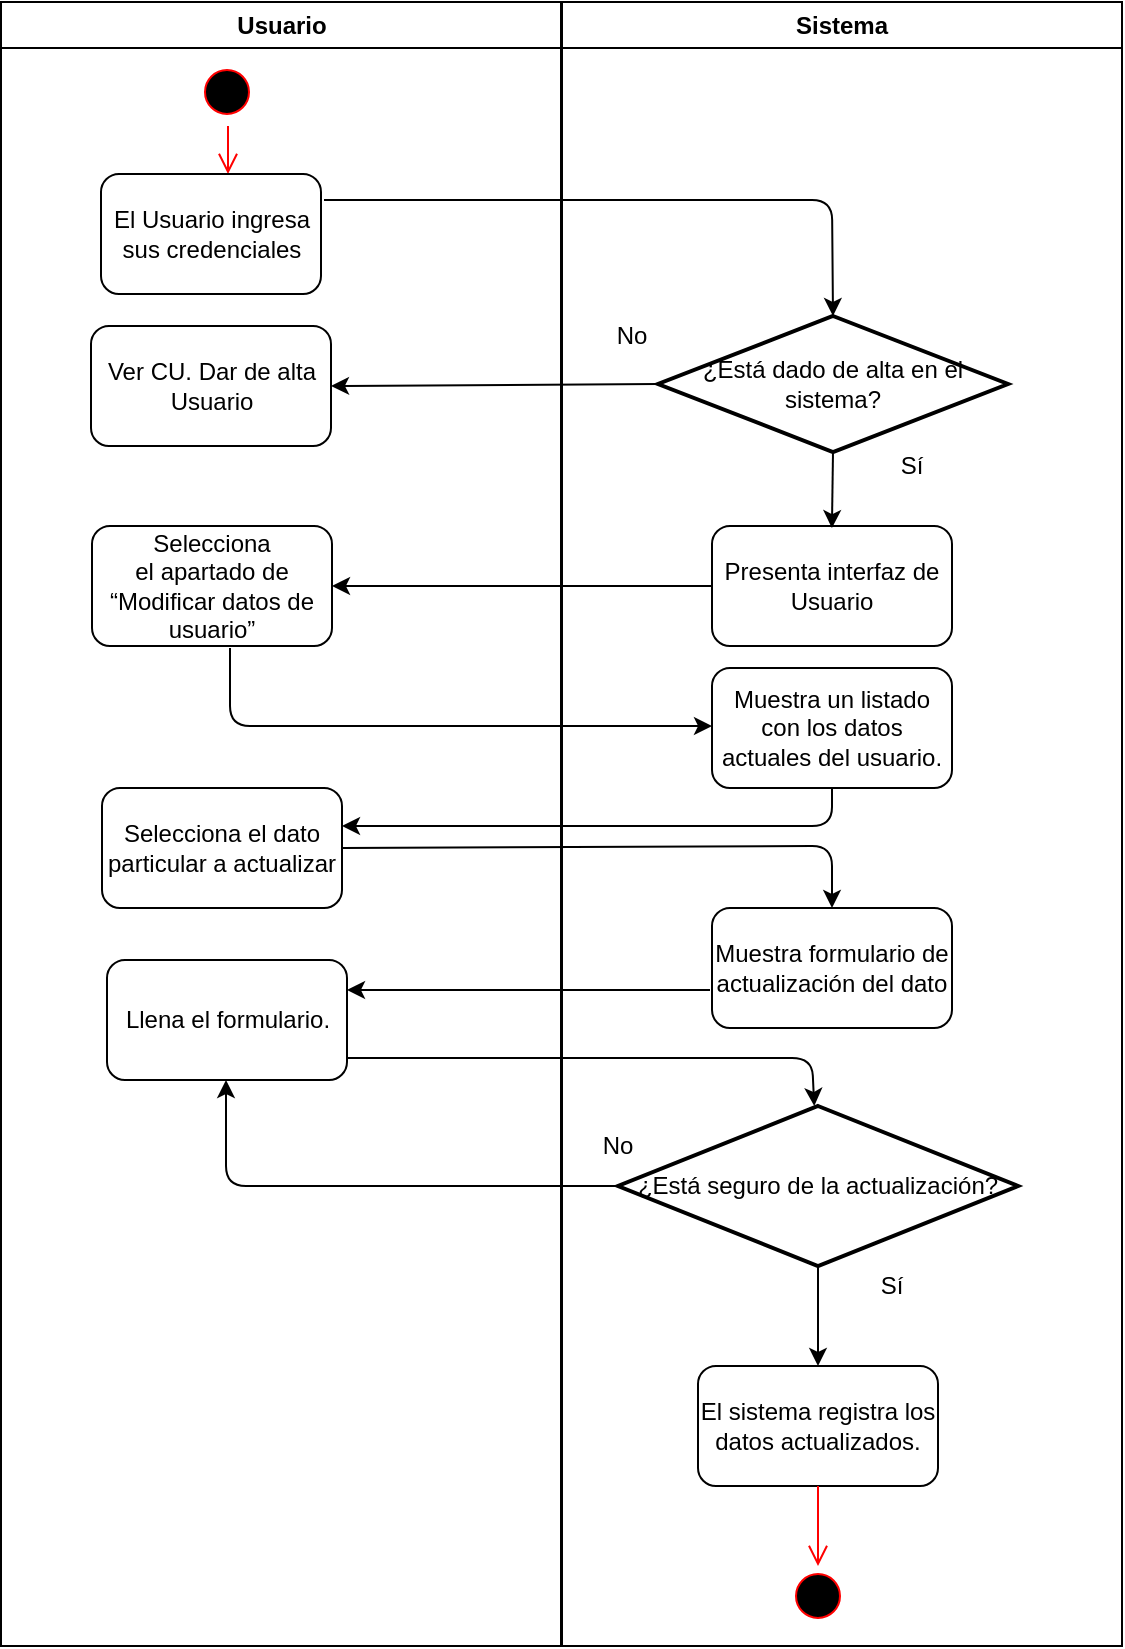 <mxfile version="13.2.4" type="device" pages="2"><diagram name="Page-1" id="e7e014a7-5840-1c2e-5031-d8a46d1fe8dd"><mxGraphModel dx="1422" dy="825" grid="1" gridSize="10" guides="1" tooltips="1" connect="1" arrows="1" fold="1" page="1" pageScale="1" pageWidth="1169" pageHeight="826" background="#ffffff" math="0" shadow="0"><root><mxCell id="0"/><mxCell id="1" parent="0"/><mxCell id="2" value="Usuario" style="swimlane;whiteSpace=wrap" parent="1" vertex="1"><mxGeometry x="164.5" y="128" width="280" height="822" as="geometry"/></mxCell><mxCell id="5" value="" style="ellipse;shape=startState;fillColor=#000000;strokeColor=#ff0000;" parent="2" vertex="1"><mxGeometry x="98" y="30" width="30" height="30" as="geometry"/></mxCell><mxCell id="6" value="" style="edgeStyle=elbowEdgeStyle;elbow=horizontal;verticalAlign=bottom;endArrow=open;endSize=8;strokeColor=#FF0000;endFill=1;rounded=0;entryX=0.577;entryY=0;entryDx=0;entryDy=0;entryPerimeter=0;" parent="2" target="1JHVp1X5GHlJm4Sq1tFo-44" edge="1"><mxGeometry x="100" y="40" as="geometry"><mxPoint x="115.5" y="110" as="targetPoint"/><mxPoint x="113.5" y="62" as="sourcePoint"/></mxGeometry></mxCell><mxCell id="1JHVp1X5GHlJm4Sq1tFo-44" value="El Usuario ingresa sus credenciales" style="rounded=1;whiteSpace=wrap;html=1;" parent="2" vertex="1"><mxGeometry x="50" y="86" width="110" height="60" as="geometry"/></mxCell><mxCell id="uog0ZW5vbKe_Tsh78LHM-7" value="Ver CU. Dar de alta Usuario" style="rounded=1;whiteSpace=wrap;html=1;" vertex="1" parent="2"><mxGeometry x="45" y="162" width="120" height="60" as="geometry"/></mxCell><mxCell id="uog0ZW5vbKe_Tsh78LHM-13" value="Selecciona el&amp;nbsp;&lt;span style=&quot;font-family: &amp;#34;arial&amp;#34; ; text-align: left ; background-color: rgb(255 , 255 , 255)&quot;&gt;apartado de “Modificar datos de usuario”&lt;/span&gt;" style="rounded=1;whiteSpace=wrap;html=1;" vertex="1" parent="2"><mxGeometry x="45.5" y="262" width="120" height="60" as="geometry"/></mxCell><mxCell id="uog0ZW5vbKe_Tsh78LHM-17" value="&lt;span style=&quot;font-family: &amp;#34;arial&amp;#34; ; text-align: left ; background-color: rgb(255 , 255 , 255)&quot;&gt;Selecciona el dato particular a actualizar&lt;/span&gt;" style="rounded=1;whiteSpace=wrap;html=1;" vertex="1" parent="2"><mxGeometry x="50.5" y="393" width="120" height="60" as="geometry"/></mxCell><mxCell id="uog0ZW5vbKe_Tsh78LHM-20" value="&lt;span style=&quot;font-family: &amp;#34;arial&amp;#34; ; text-align: left ; background-color: rgb(255 , 255 , 255)&quot;&gt;Llena el formulario.&lt;/span&gt;" style="rounded=1;whiteSpace=wrap;html=1;" vertex="1" parent="2"><mxGeometry x="53" y="479" width="120" height="60" as="geometry"/></mxCell><mxCell id="4" value="Sistema" style="swimlane;whiteSpace=wrap" parent="1" vertex="1"><mxGeometry x="445" y="128" width="280" height="822" as="geometry"/></mxCell><mxCell id="uog0ZW5vbKe_Tsh78LHM-6" value="¿Está dado de alta en el sistema?" style="strokeWidth=2;html=1;shape=mxgraph.flowchart.decision;whiteSpace=wrap;" vertex="1" parent="4"><mxGeometry x="48" y="157" width="175" height="68" as="geometry"/></mxCell><mxCell id="uog0ZW5vbKe_Tsh78LHM-9" value="No" style="text;html=1;strokeColor=none;fillColor=none;align=center;verticalAlign=middle;whiteSpace=wrap;rounded=0;" vertex="1" parent="4"><mxGeometry x="15" y="157" width="40" height="20" as="geometry"/></mxCell><mxCell id="uog0ZW5vbKe_Tsh78LHM-10" value="Sí" style="text;html=1;strokeColor=none;fillColor=none;align=center;verticalAlign=middle;whiteSpace=wrap;rounded=0;" vertex="1" parent="4"><mxGeometry x="155" y="222" width="40" height="20" as="geometry"/></mxCell><mxCell id="uog0ZW5vbKe_Tsh78LHM-11" value="Presenta interfaz de Usuario" style="rounded=1;whiteSpace=wrap;html=1;" vertex="1" parent="4"><mxGeometry x="75" y="262" width="120" height="60" as="geometry"/></mxCell><mxCell id="uog0ZW5vbKe_Tsh78LHM-12" value="" style="endArrow=classic;html=1;entryX=0.433;entryY=0.017;entryDx=0;entryDy=0;entryPerimeter=0;exitX=0.5;exitY=1;exitDx=0;exitDy=0;exitPerimeter=0;" edge="1" parent="4" source="uog0ZW5vbKe_Tsh78LHM-6"><mxGeometry width="50" height="50" relative="1" as="geometry"><mxPoint x="135" y="232" as="sourcePoint"/><mxPoint x="134.96" y="263.02" as="targetPoint"/></mxGeometry></mxCell><mxCell id="uog0ZW5vbKe_Tsh78LHM-15" value="&lt;span style=&quot;font-family: &amp;#34;arial&amp;#34; ; text-align: left ; background-color: rgb(255 , 255 , 255)&quot;&gt;Muestra un listado con los datos actuales del usuario.&lt;/span&gt;" style="rounded=1;whiteSpace=wrap;html=1;" vertex="1" parent="4"><mxGeometry x="75" y="333" width="120" height="60" as="geometry"/></mxCell><mxCell id="uog0ZW5vbKe_Tsh78LHM-19" value="&lt;span style=&quot;font-family: &amp;#34;arial&amp;#34; ; text-align: left ; background-color: rgb(255 , 255 , 255)&quot;&gt;Muestra formulario de actualización del dato&lt;/span&gt;" style="rounded=1;whiteSpace=wrap;html=1;" vertex="1" parent="4"><mxGeometry x="75" y="453" width="120" height="60" as="geometry"/></mxCell><mxCell id="uog0ZW5vbKe_Tsh78LHM-21" value="¿Está seguro de la actualización?" style="strokeWidth=2;html=1;shape=mxgraph.flowchart.decision;whiteSpace=wrap;" vertex="1" parent="4"><mxGeometry x="28" y="552" width="200" height="80" as="geometry"/></mxCell><mxCell id="uog0ZW5vbKe_Tsh78LHM-27" value="No" style="text;html=1;strokeColor=none;fillColor=none;align=center;verticalAlign=middle;whiteSpace=wrap;rounded=0;" vertex="1" parent="4"><mxGeometry x="8" y="562" width="40" height="20" as="geometry"/></mxCell><mxCell id="uog0ZW5vbKe_Tsh78LHM-28" value="Sí" style="text;html=1;strokeColor=none;fillColor=none;align=center;verticalAlign=middle;whiteSpace=wrap;rounded=0;" vertex="1" parent="4"><mxGeometry x="145" y="632" width="40" height="20" as="geometry"/></mxCell><mxCell id="uog0ZW5vbKe_Tsh78LHM-33" value="&lt;span style=&quot;font-family: &amp;#34;arial&amp;#34; ; text-align: left ; background-color: rgb(255 , 255 , 255)&quot;&gt; El sistema registra los datos actualizados.&lt;/span&gt;" style="rounded=1;whiteSpace=wrap;html=1;" vertex="1" parent="4"><mxGeometry x="68" y="682" width="120" height="60" as="geometry"/></mxCell><mxCell id="uog0ZW5vbKe_Tsh78LHM-34" value="" style="endArrow=classic;html=1;" edge="1" parent="4" source="uog0ZW5vbKe_Tsh78LHM-21" target="uog0ZW5vbKe_Tsh78LHM-33"><mxGeometry width="50" height="50" relative="1" as="geometry"><mxPoint x="115" y="432" as="sourcePoint"/><mxPoint x="165" y="382" as="targetPoint"/></mxGeometry></mxCell><mxCell id="uog0ZW5vbKe_Tsh78LHM-40" value="" style="ellipse;shape=startState;fillColor=#000000;strokeColor=#ff0000;" vertex="1" parent="4"><mxGeometry x="113" y="782" width="30" height="30" as="geometry"/></mxCell><mxCell id="1JHVp1X5GHlJm4Sq1tFo-46" value="" style="endArrow=classic;html=1;entryX=0.5;entryY=0;entryDx=0;entryDy=0;entryPerimeter=0;" parent="1" target="uog0ZW5vbKe_Tsh78LHM-6" edge="1"><mxGeometry width="50" height="50" relative="1" as="geometry"><mxPoint x="326" y="227" as="sourcePoint"/><mxPoint x="840" y="227" as="targetPoint"/><Array as="points"><mxPoint x="580" y="227"/></Array></mxGeometry></mxCell><mxCell id="uog0ZW5vbKe_Tsh78LHM-8" value="" style="endArrow=classic;html=1;entryX=1;entryY=0.5;entryDx=0;entryDy=0;exitX=0;exitY=0.5;exitDx=0;exitDy=0;exitPerimeter=0;" edge="1" parent="1" source="uog0ZW5vbKe_Tsh78LHM-6" target="uog0ZW5vbKe_Tsh78LHM-7"><mxGeometry width="50" height="50" relative="1" as="geometry"><mxPoint x="490" y="320" as="sourcePoint"/><mxPoint x="630" y="410" as="targetPoint"/></mxGeometry></mxCell><mxCell id="uog0ZW5vbKe_Tsh78LHM-14" value="" style="endArrow=classic;html=1;entryX=1;entryY=0.5;entryDx=0;entryDy=0;" edge="1" parent="1" source="uog0ZW5vbKe_Tsh78LHM-11" target="uog0ZW5vbKe_Tsh78LHM-13"><mxGeometry width="50" height="50" relative="1" as="geometry"><mxPoint x="580" y="460" as="sourcePoint"/><mxPoint x="630" y="410" as="targetPoint"/></mxGeometry></mxCell><mxCell id="uog0ZW5vbKe_Tsh78LHM-16" value="" style="endArrow=classic;html=1;exitX=0.575;exitY=1.017;exitDx=0;exitDy=0;exitPerimeter=0;" edge="1" parent="1" source="uog0ZW5vbKe_Tsh78LHM-13"><mxGeometry width="50" height="50" relative="1" as="geometry"><mxPoint x="280" y="520" as="sourcePoint"/><mxPoint x="520" y="490" as="targetPoint"/><Array as="points"><mxPoint x="279" y="490"/></Array></mxGeometry></mxCell><mxCell id="uog0ZW5vbKe_Tsh78LHM-18" value="" style="endArrow=classic;html=1;exitX=0.5;exitY=1;exitDx=0;exitDy=0;" edge="1" parent="1" source="uog0ZW5vbKe_Tsh78LHM-15"><mxGeometry width="50" height="50" relative="1" as="geometry"><mxPoint x="560" y="640" as="sourcePoint"/><mxPoint x="335" y="540" as="targetPoint"/><Array as="points"><mxPoint x="580" y="540"/></Array></mxGeometry></mxCell><mxCell id="uog0ZW5vbKe_Tsh78LHM-22" value="" style="endArrow=classic;html=1;exitX=1;exitY=0.5;exitDx=0;exitDy=0;entryX=0.5;entryY=0;entryDx=0;entryDy=0;" edge="1" parent="1" source="uog0ZW5vbKe_Tsh78LHM-17" target="uog0ZW5vbKe_Tsh78LHM-19"><mxGeometry width="50" height="50" relative="1" as="geometry"><mxPoint x="530" y="690" as="sourcePoint"/><mxPoint x="830" y="550" as="targetPoint"/><Array as="points"><mxPoint x="580" y="550"/></Array></mxGeometry></mxCell><mxCell id="uog0ZW5vbKe_Tsh78LHM-23" value="" style="endArrow=classic;html=1;entryX=1;entryY=0.25;entryDx=0;entryDy=0;" edge="1" parent="1" target="uog0ZW5vbKe_Tsh78LHM-20"><mxGeometry width="50" height="50" relative="1" as="geometry"><mxPoint x="519" y="622" as="sourcePoint"/><mxPoint x="338" y="630" as="targetPoint"/></mxGeometry></mxCell><mxCell id="uog0ZW5vbKe_Tsh78LHM-24" value="" style="endArrow=classic;html=1;exitX=1;exitY=0.75;exitDx=0;exitDy=0;" edge="1" parent="1" target="uog0ZW5vbKe_Tsh78LHM-21"><mxGeometry width="50" height="50" relative="1" as="geometry"><mxPoint x="337.5" y="656" as="sourcePoint"/><mxPoint x="810" y="656" as="targetPoint"/><Array as="points"><mxPoint x="570" y="656"/></Array></mxGeometry></mxCell><mxCell id="uog0ZW5vbKe_Tsh78LHM-25" value="" style="endArrow=classic;html=1;exitX=0;exitY=0.5;exitDx=0;exitDy=0;exitPerimeter=0;" edge="1" parent="1" source="uog0ZW5vbKe_Tsh78LHM-21"><mxGeometry width="50" height="50" relative="1" as="geometry"><mxPoint x="530" y="580" as="sourcePoint"/><mxPoint x="277" y="667" as="targetPoint"/><Array as="points"><mxPoint x="277" y="720"/></Array></mxGeometry></mxCell><mxCell id="uog0ZW5vbKe_Tsh78LHM-39" value="" style="edgeStyle=elbowEdgeStyle;elbow=horizontal;verticalAlign=bottom;endArrow=open;endSize=8;strokeColor=#FF0000;endFill=1;rounded=0;" edge="1" parent="1"><mxGeometry x="645" y="120" as="geometry"><mxPoint x="573" y="910" as="targetPoint"/><mxPoint x="573" y="870" as="sourcePoint"/></mxGeometry></mxCell></root></mxGraphModel></diagram><diagram id="8rwTyNmFA3mWkmcI-ogE" name="Page-2"><mxGraphModel dx="1422" dy="825" grid="1" gridSize="10" guides="1" tooltips="1" connect="1" arrows="1" fold="1" page="1" pageScale="1" pageWidth="827" pageHeight="1169" math="0" shadow="0"><root><mxCell id="Wn_3MOwoYeDGm6HwWkA4-0"/><mxCell id="Wn_3MOwoYeDGm6HwWkA4-1" parent="Wn_3MOwoYeDGm6HwWkA4-0"/></root></mxGraphModel></diagram></mxfile>